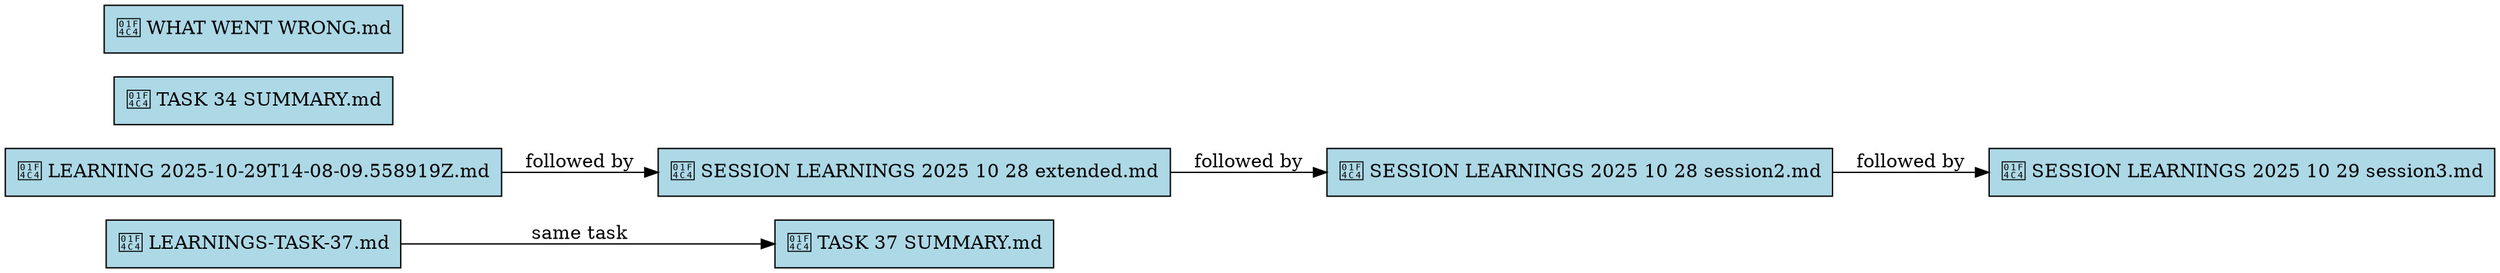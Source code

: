 digraph sessions {
  rankdir=LR;
  node [shape=box, style=filled, fillcolor=lightblue];
  
  // Files
  LEARNINGS_TASK_37_md [label="📄 LEARNINGS-TASK-37.md"];
  LEARNING_2025_10_29T14_08_09_558919Z_md [label="📄 LEARNING 2025-10-29T14-08-09.558919Z.md"];
  SESSION_LEARNINGS_2025_10_28_extended_md [label="📄 SESSION LEARNINGS 2025 10 28 extended.md"];
  SESSION_LEARNINGS_2025_10_28_session2_md [label="📄 SESSION LEARNINGS 2025 10 28 session2.md"];
  SESSION_LEARNINGS_2025_10_29_session3_md [label="📄 SESSION LEARNINGS 2025 10 29 session3.md"];
  TASK_34_SUMMARY_md [label="📄 TASK 34 SUMMARY.md"];
  TASK_37_SUMMARY_md [label="📄 TASK 37 SUMMARY.md"];
  WHAT_WENT_WRONG_md [label="📄 WHAT WENT WRONG.md"];
  
  // Relationships
  LEARNING_2025_10_29T14_08_09_558919Z_md -> SESSION_LEARNINGS_2025_10_28_extended_md [label="followed by"];
  SESSION_LEARNINGS_2025_10_28_extended_md -> SESSION_LEARNINGS_2025_10_28_session2_md [label="followed by"];
  SESSION_LEARNINGS_2025_10_28_session2_md -> SESSION_LEARNINGS_2025_10_29_session3_md [label="followed by"];
  LEARNINGS_TASK_37_md -> TASK_37_SUMMARY_md [label="same task"];
}
